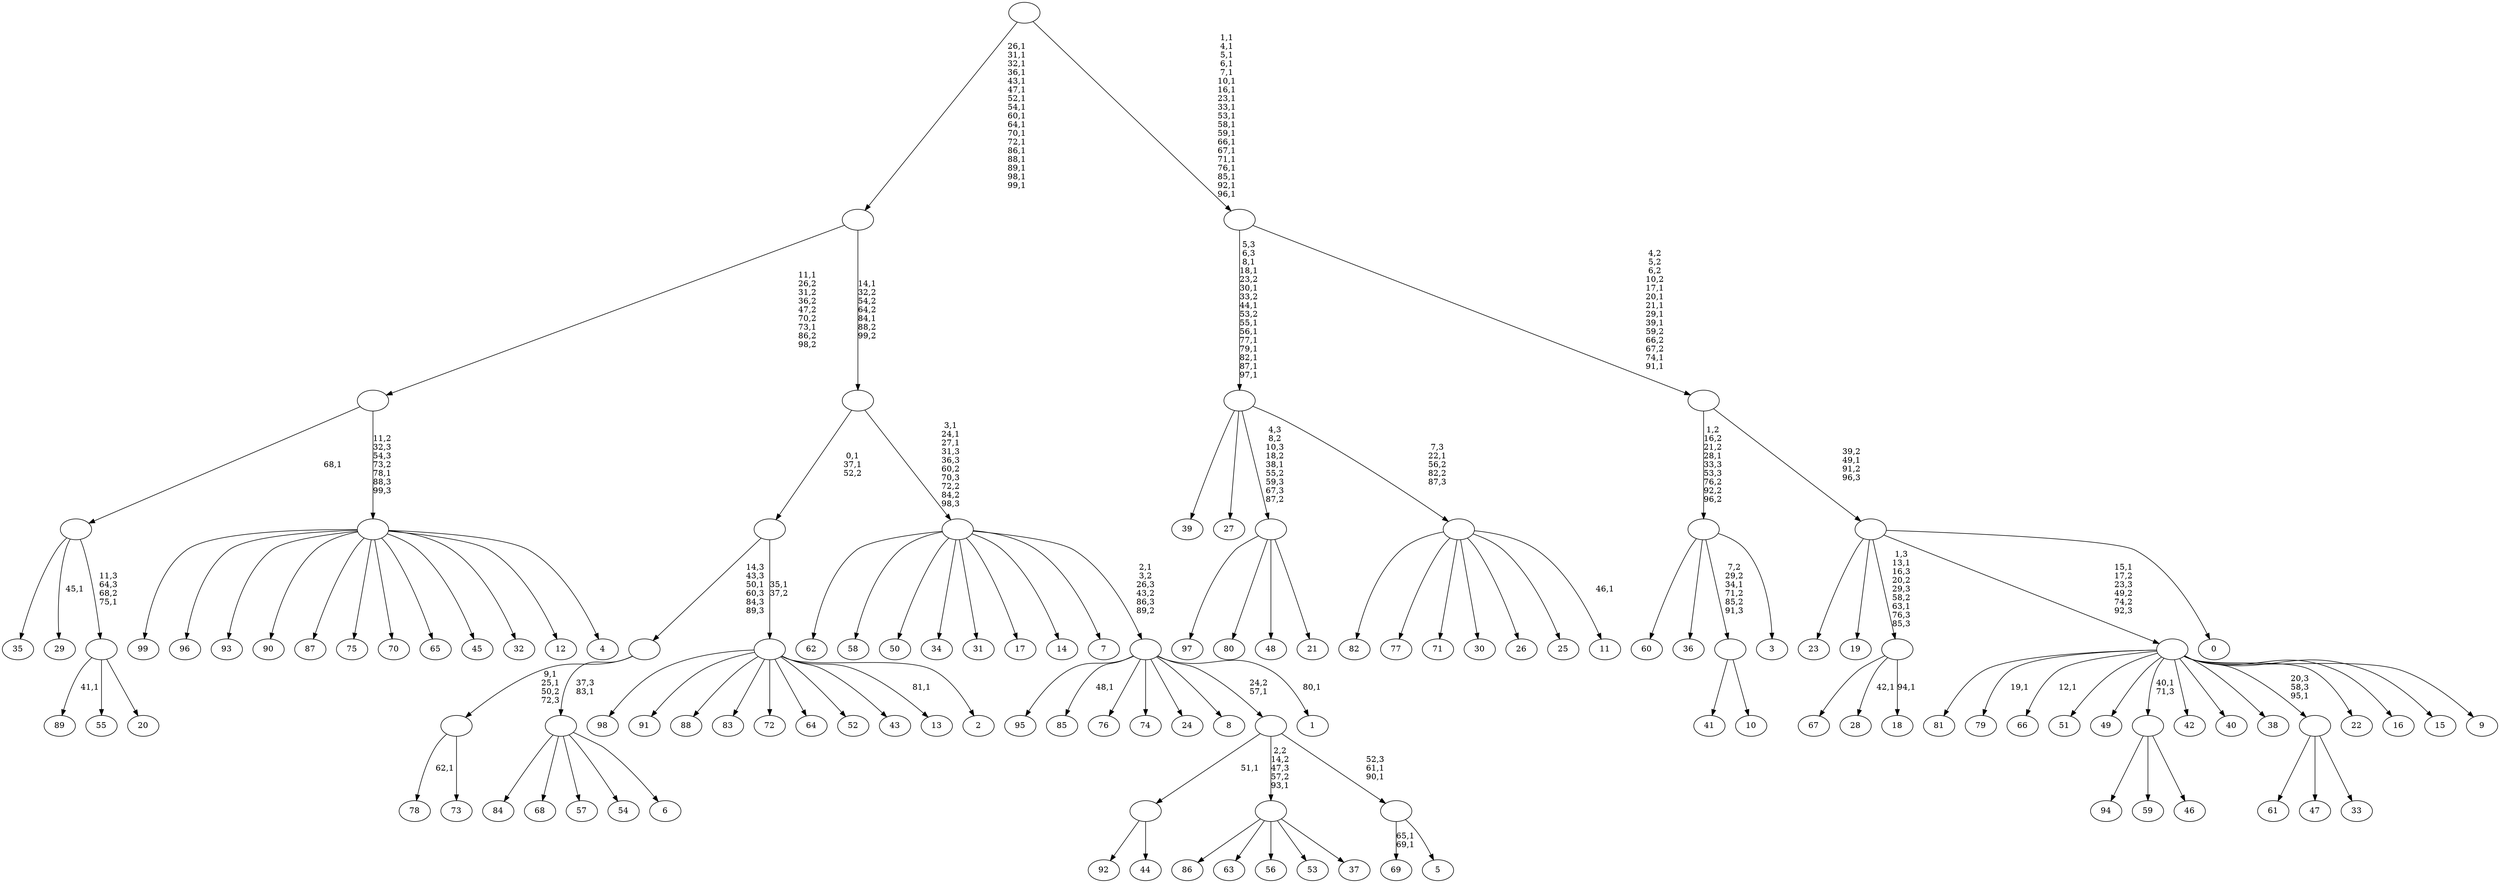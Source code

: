 digraph T {
	200 [label="99"]
	199 [label="98"]
	198 [label="97"]
	197 [label="96"]
	196 [label="95"]
	195 [label="94"]
	194 [label="93"]
	193 [label="92"]
	192 [label="91"]
	191 [label="90"]
	190 [label="89"]
	188 [label="88"]
	187 [label="87"]
	186 [label="86"]
	185 [label="85"]
	183 [label="84"]
	182 [label="83"]
	181 [label="82"]
	180 [label="81"]
	179 [label="80"]
	178 [label="79"]
	176 [label="78"]
	174 [label="77"]
	173 [label="76"]
	172 [label="75"]
	171 [label="74"]
	170 [label="73"]
	169 [label=""]
	167 [label="72"]
	166 [label="71"]
	165 [label="70"]
	164 [label="69"]
	161 [label="68"]
	160 [label="67"]
	159 [label="66"]
	157 [label="65"]
	156 [label="64"]
	155 [label="63"]
	154 [label="62"]
	153 [label="61"]
	152 [label="60"]
	151 [label="59"]
	150 [label="58"]
	149 [label="57"]
	148 [label="56"]
	147 [label="55"]
	146 [label="54"]
	145 [label="53"]
	144 [label="52"]
	143 [label="51"]
	142 [label="50"]
	141 [label="49"]
	140 [label="48"]
	139 [label="47"]
	138 [label="46"]
	137 [label=""]
	136 [label="45"]
	135 [label="44"]
	134 [label=""]
	133 [label="43"]
	132 [label="42"]
	131 [label="41"]
	130 [label="40"]
	129 [label="39"]
	128 [label="38"]
	127 [label="37"]
	126 [label=""]
	125 [label="36"]
	124 [label="35"]
	123 [label="34"]
	122 [label="33"]
	121 [label=""]
	120 [label="32"]
	119 [label="31"]
	118 [label="30"]
	117 [label="29"]
	115 [label="28"]
	113 [label="27"]
	112 [label="26"]
	111 [label="25"]
	110 [label="24"]
	109 [label="23"]
	108 [label="22"]
	107 [label="21"]
	106 [label=""]
	105 [label="20"]
	104 [label=""]
	103 [label=""]
	102 [label="19"]
	101 [label="18"]
	99 [label=""]
	97 [label="17"]
	96 [label="16"]
	95 [label="15"]
	94 [label="14"]
	93 [label="13"]
	91 [label="12"]
	90 [label="11"]
	88 [label=""]
	87 [label=""]
	76 [label="10"]
	75 [label=""]
	74 [label="9"]
	73 [label=""]
	72 [label="8"]
	71 [label="7"]
	70 [label="6"]
	69 [label=""]
	68 [label=""]
	67 [label="5"]
	66 [label=""]
	64 [label=""]
	63 [label="4"]
	62 [label=""]
	61 [label=""]
	59 [label="3"]
	58 [label=""]
	57 [label="2"]
	56 [label=""]
	55 [label=""]
	53 [label="1"]
	51 [label=""]
	50 [label=""]
	47 [label=""]
	45 [label=""]
	28 [label="0"]
	27 [label=""]
	26 [label=""]
	19 [label=""]
	0 [label=""]
	169 -> 176 [label="62,1"]
	169 -> 170 [label=""]
	137 -> 195 [label=""]
	137 -> 151 [label=""]
	137 -> 138 [label=""]
	134 -> 193 [label=""]
	134 -> 135 [label=""]
	126 -> 186 [label=""]
	126 -> 155 [label=""]
	126 -> 148 [label=""]
	126 -> 145 [label=""]
	126 -> 127 [label=""]
	121 -> 153 [label=""]
	121 -> 139 [label=""]
	121 -> 122 [label=""]
	106 -> 198 [label=""]
	106 -> 179 [label=""]
	106 -> 140 [label=""]
	106 -> 107 [label=""]
	104 -> 190 [label="41,1"]
	104 -> 147 [label=""]
	104 -> 105 [label=""]
	103 -> 117 [label="45,1"]
	103 -> 124 [label=""]
	103 -> 104 [label="11,3\n64,3\n68,2\n75,1"]
	99 -> 101 [label="94,1"]
	99 -> 115 [label="42,1"]
	99 -> 160 [label=""]
	88 -> 90 [label="46,1"]
	88 -> 181 [label=""]
	88 -> 174 [label=""]
	88 -> 166 [label=""]
	88 -> 118 [label=""]
	88 -> 112 [label=""]
	88 -> 111 [label=""]
	87 -> 129 [label=""]
	87 -> 113 [label=""]
	87 -> 106 [label="4,3\n8,2\n10,3\n18,2\n38,1\n55,2\n59,3\n67,3\n87,2"]
	87 -> 88 [label="7,3\n22,1\n56,2\n82,2\n87,3"]
	75 -> 131 [label=""]
	75 -> 76 [label=""]
	73 -> 159 [label="12,1"]
	73 -> 178 [label="19,1"]
	73 -> 180 [label=""]
	73 -> 143 [label=""]
	73 -> 141 [label=""]
	73 -> 137 [label="40,1\n71,3"]
	73 -> 132 [label=""]
	73 -> 130 [label=""]
	73 -> 128 [label=""]
	73 -> 121 [label="20,3\n58,3\n95,1"]
	73 -> 108 [label=""]
	73 -> 96 [label=""]
	73 -> 95 [label=""]
	73 -> 74 [label=""]
	69 -> 183 [label=""]
	69 -> 161 [label=""]
	69 -> 149 [label=""]
	69 -> 146 [label=""]
	69 -> 70 [label=""]
	68 -> 169 [label="9,1\n25,1\n50,2\n72,3"]
	68 -> 69 [label="37,3\n83,1"]
	66 -> 164 [label="65,1\n69,1"]
	66 -> 67 [label=""]
	64 -> 66 [label="52,3\n61,1\n90,1"]
	64 -> 134 [label="51,1"]
	64 -> 126 [label="2,2\n14,2\n47,3\n57,2\n93,1"]
	62 -> 200 [label=""]
	62 -> 197 [label=""]
	62 -> 194 [label=""]
	62 -> 191 [label=""]
	62 -> 187 [label=""]
	62 -> 172 [label=""]
	62 -> 165 [label=""]
	62 -> 157 [label=""]
	62 -> 136 [label=""]
	62 -> 120 [label=""]
	62 -> 91 [label=""]
	62 -> 63 [label=""]
	61 -> 103 [label="68,1"]
	61 -> 62 [label="11,2\n32,3\n54,3\n73,2\n78,1\n88,3\n99,3"]
	58 -> 152 [label=""]
	58 -> 125 [label=""]
	58 -> 75 [label="7,2\n29,2\n34,1\n71,2\n85,2\n91,3"]
	58 -> 59 [label=""]
	56 -> 93 [label="81,1"]
	56 -> 199 [label=""]
	56 -> 192 [label=""]
	56 -> 188 [label=""]
	56 -> 182 [label=""]
	56 -> 167 [label=""]
	56 -> 156 [label=""]
	56 -> 144 [label=""]
	56 -> 133 [label=""]
	56 -> 57 [label=""]
	55 -> 68 [label="14,3\n43,3\n50,1\n60,3\n84,3\n89,3"]
	55 -> 56 [label="35,1\n37,2"]
	51 -> 53 [label="80,1"]
	51 -> 185 [label="48,1"]
	51 -> 196 [label=""]
	51 -> 173 [label=""]
	51 -> 171 [label=""]
	51 -> 110 [label=""]
	51 -> 72 [label=""]
	51 -> 64 [label="24,2\n57,1"]
	50 -> 154 [label=""]
	50 -> 150 [label=""]
	50 -> 142 [label=""]
	50 -> 123 [label=""]
	50 -> 119 [label=""]
	50 -> 97 [label=""]
	50 -> 94 [label=""]
	50 -> 71 [label=""]
	50 -> 51 [label="2,1\n3,2\n26,3\n43,2\n86,3\n89,2"]
	47 -> 50 [label="3,1\n24,1\n27,1\n31,3\n36,3\n60,2\n70,3\n72,2\n84,2\n98,3"]
	47 -> 55 [label="0,1\n37,1\n52,2"]
	45 -> 47 [label="14,1\n32,2\n54,2\n64,2\n84,1\n88,2\n99,2"]
	45 -> 61 [label="11,1\n26,2\n31,2\n36,2\n47,2\n70,2\n73,1\n86,2\n98,2"]
	27 -> 99 [label="1,3\n13,1\n16,3\n20,2\n29,3\n58,2\n63,1\n76,3\n85,3"]
	27 -> 109 [label=""]
	27 -> 102 [label=""]
	27 -> 73 [label="15,1\n17,2\n23,3\n49,2\n74,2\n92,3"]
	27 -> 28 [label=""]
	26 -> 58 [label="1,2\n16,2\n21,2\n28,1\n33,3\n53,3\n76,2\n92,2\n96,2"]
	26 -> 27 [label="39,2\n49,1\n91,2\n96,3"]
	19 -> 26 [label="4,2\n5,2\n6,2\n10,2\n17,1\n20,1\n21,1\n29,1\n39,1\n59,2\n66,2\n67,2\n74,1\n91,1"]
	19 -> 87 [label="5,3\n6,3\n8,1\n18,1\n23,2\n30,1\n33,2\n44,1\n53,2\n55,1\n56,1\n77,1\n79,1\n82,1\n87,1\n97,1"]
	0 -> 19 [label="1,1\n4,1\n5,1\n6,1\n7,1\n10,1\n16,1\n23,1\n33,1\n53,1\n58,1\n59,1\n66,1\n67,1\n71,1\n76,1\n85,1\n92,1\n96,1"]
	0 -> 45 [label="26,1\n31,1\n32,1\n36,1\n43,1\n47,1\n52,1\n54,1\n60,1\n64,1\n70,1\n72,1\n86,1\n88,1\n89,1\n98,1\n99,1"]
}
